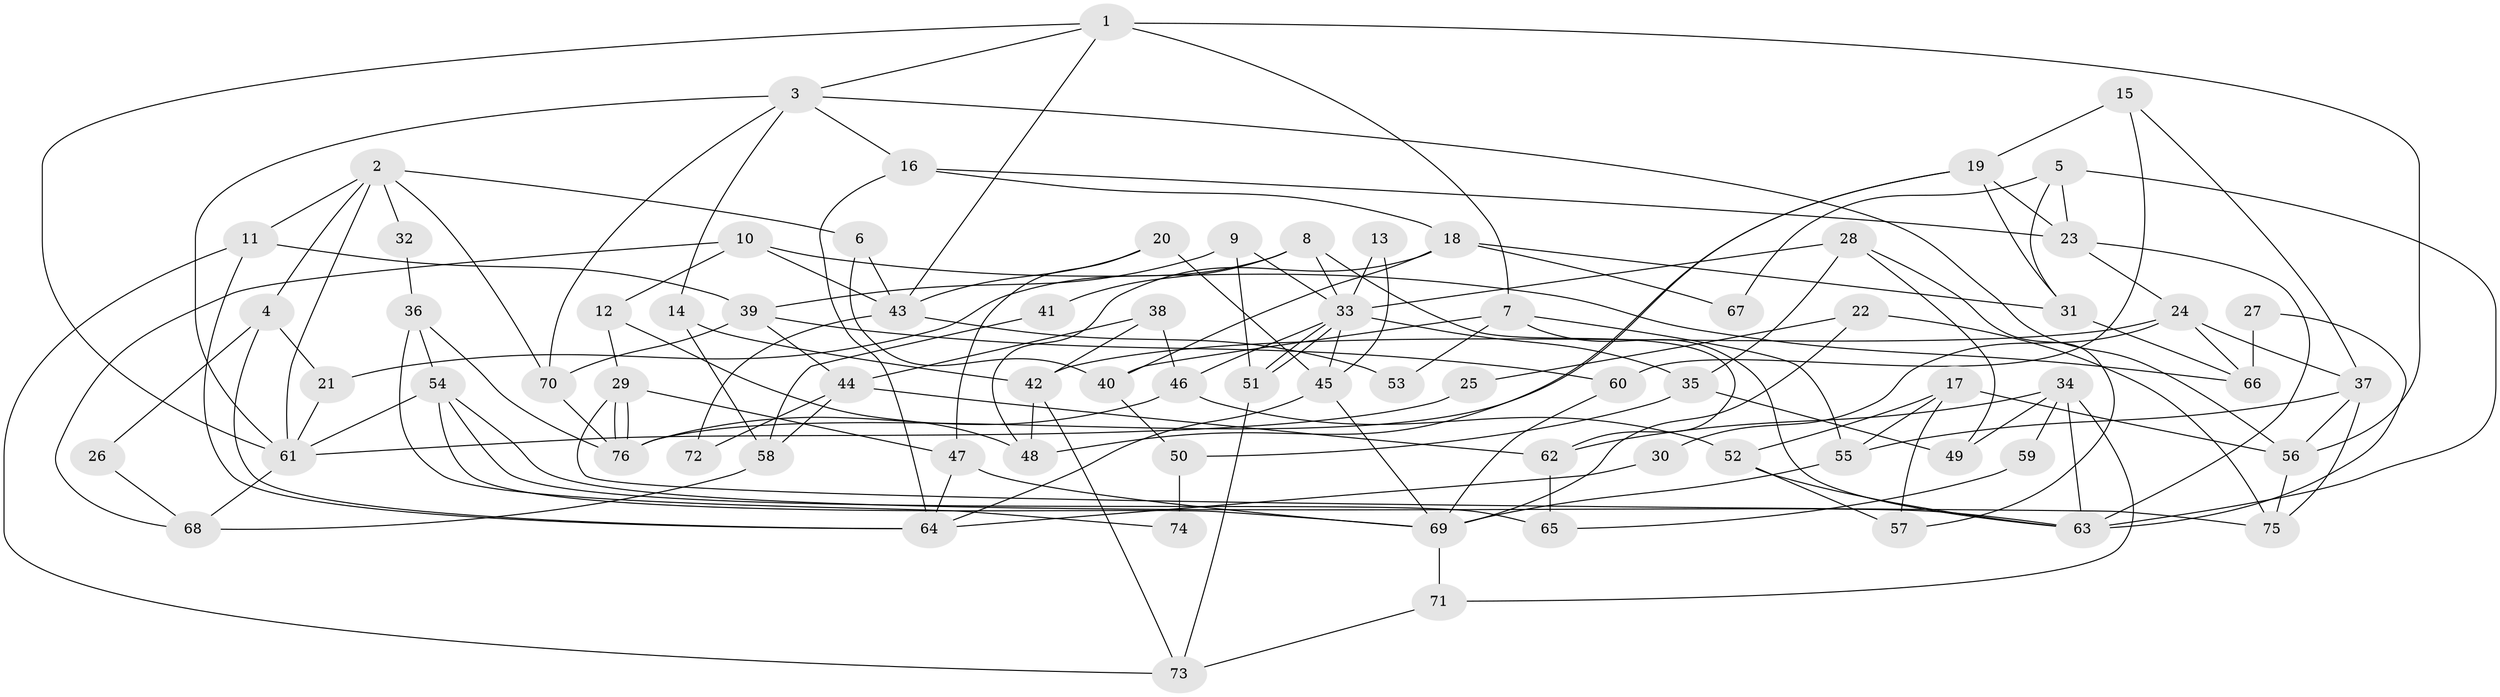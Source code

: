 // coarse degree distribution, {9: 0.06382978723404255, 6: 0.1702127659574468, 8: 0.0425531914893617, 4: 0.1702127659574468, 3: 0.14893617021276595, 10: 0.02127659574468085, 5: 0.0851063829787234, 7: 0.1276595744680851, 2: 0.1702127659574468}
// Generated by graph-tools (version 1.1) at 2025/41/03/06/25 10:41:58]
// undirected, 76 vertices, 152 edges
graph export_dot {
graph [start="1"]
  node [color=gray90,style=filled];
  1;
  2;
  3;
  4;
  5;
  6;
  7;
  8;
  9;
  10;
  11;
  12;
  13;
  14;
  15;
  16;
  17;
  18;
  19;
  20;
  21;
  22;
  23;
  24;
  25;
  26;
  27;
  28;
  29;
  30;
  31;
  32;
  33;
  34;
  35;
  36;
  37;
  38;
  39;
  40;
  41;
  42;
  43;
  44;
  45;
  46;
  47;
  48;
  49;
  50;
  51;
  52;
  53;
  54;
  55;
  56;
  57;
  58;
  59;
  60;
  61;
  62;
  63;
  64;
  65;
  66;
  67;
  68;
  69;
  70;
  71;
  72;
  73;
  74;
  75;
  76;
  1 -- 43;
  1 -- 56;
  1 -- 3;
  1 -- 7;
  1 -- 61;
  2 -- 70;
  2 -- 61;
  2 -- 4;
  2 -- 6;
  2 -- 11;
  2 -- 32;
  3 -- 56;
  3 -- 14;
  3 -- 16;
  3 -- 61;
  3 -- 70;
  4 -- 64;
  4 -- 21;
  4 -- 26;
  5 -- 63;
  5 -- 23;
  5 -- 31;
  5 -- 67;
  6 -- 40;
  6 -- 43;
  7 -- 63;
  7 -- 40;
  7 -- 53;
  7 -- 55;
  8 -- 21;
  8 -- 33;
  8 -- 41;
  8 -- 62;
  9 -- 39;
  9 -- 33;
  9 -- 51;
  10 -- 66;
  10 -- 43;
  10 -- 12;
  10 -- 68;
  11 -- 39;
  11 -- 64;
  11 -- 73;
  12 -- 29;
  12 -- 48;
  13 -- 45;
  13 -- 33;
  14 -- 58;
  14 -- 42;
  15 -- 37;
  15 -- 19;
  15 -- 60;
  16 -- 18;
  16 -- 23;
  16 -- 64;
  17 -- 56;
  17 -- 55;
  17 -- 52;
  17 -- 57;
  18 -- 48;
  18 -- 31;
  18 -- 40;
  18 -- 67;
  19 -- 23;
  19 -- 48;
  19 -- 31;
  19 -- 76;
  20 -- 47;
  20 -- 45;
  20 -- 43;
  21 -- 61;
  22 -- 75;
  22 -- 69;
  22 -- 25;
  23 -- 63;
  23 -- 24;
  24 -- 42;
  24 -- 30;
  24 -- 37;
  24 -- 66;
  25 -- 61;
  26 -- 68;
  27 -- 66;
  27 -- 63;
  28 -- 57;
  28 -- 35;
  28 -- 33;
  28 -- 49;
  29 -- 76;
  29 -- 76;
  29 -- 47;
  29 -- 75;
  30 -- 64;
  31 -- 66;
  32 -- 36;
  33 -- 51;
  33 -- 51;
  33 -- 35;
  33 -- 45;
  33 -- 46;
  34 -- 63;
  34 -- 62;
  34 -- 49;
  34 -- 59;
  34 -- 71;
  35 -- 49;
  35 -- 50;
  36 -- 54;
  36 -- 76;
  36 -- 74;
  37 -- 55;
  37 -- 56;
  37 -- 75;
  38 -- 42;
  38 -- 46;
  38 -- 44;
  39 -- 60;
  39 -- 70;
  39 -- 44;
  40 -- 50;
  41 -- 58;
  42 -- 73;
  42 -- 48;
  43 -- 53;
  43 -- 72;
  44 -- 58;
  44 -- 62;
  44 -- 72;
  45 -- 64;
  45 -- 69;
  46 -- 76;
  46 -- 52;
  47 -- 64;
  47 -- 69;
  50 -- 74;
  51 -- 73;
  52 -- 57;
  52 -- 63;
  54 -- 61;
  54 -- 69;
  54 -- 63;
  54 -- 65;
  55 -- 69;
  56 -- 75;
  58 -- 68;
  59 -- 65;
  60 -- 69;
  61 -- 68;
  62 -- 65;
  69 -- 71;
  70 -- 76;
  71 -- 73;
}
